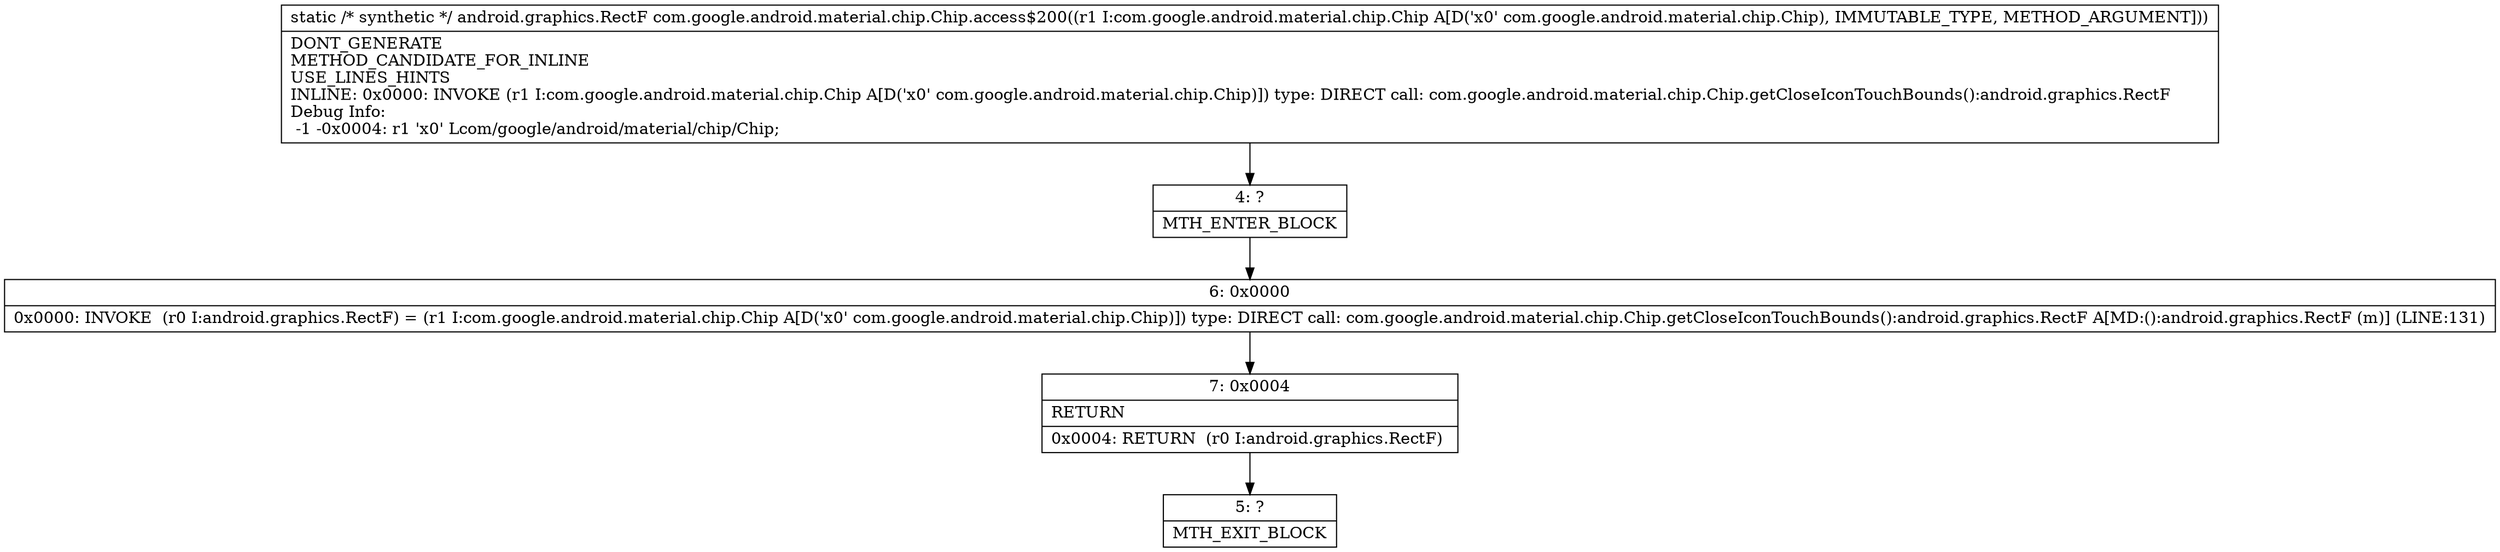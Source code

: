 digraph "CFG forcom.google.android.material.chip.Chip.access$200(Lcom\/google\/android\/material\/chip\/Chip;)Landroid\/graphics\/RectF;" {
Node_4 [shape=record,label="{4\:\ ?|MTH_ENTER_BLOCK\l}"];
Node_6 [shape=record,label="{6\:\ 0x0000|0x0000: INVOKE  (r0 I:android.graphics.RectF) = (r1 I:com.google.android.material.chip.Chip A[D('x0' com.google.android.material.chip.Chip)]) type: DIRECT call: com.google.android.material.chip.Chip.getCloseIconTouchBounds():android.graphics.RectF A[MD:():android.graphics.RectF (m)] (LINE:131)\l}"];
Node_7 [shape=record,label="{7\:\ 0x0004|RETURN\l|0x0004: RETURN  (r0 I:android.graphics.RectF) \l}"];
Node_5 [shape=record,label="{5\:\ ?|MTH_EXIT_BLOCK\l}"];
MethodNode[shape=record,label="{static \/* synthetic *\/ android.graphics.RectF com.google.android.material.chip.Chip.access$200((r1 I:com.google.android.material.chip.Chip A[D('x0' com.google.android.material.chip.Chip), IMMUTABLE_TYPE, METHOD_ARGUMENT]))  | DONT_GENERATE\lMETHOD_CANDIDATE_FOR_INLINE\lUSE_LINES_HINTS\lINLINE: 0x0000: INVOKE  (r1 I:com.google.android.material.chip.Chip A[D('x0' com.google.android.material.chip.Chip)]) type: DIRECT call: com.google.android.material.chip.Chip.getCloseIconTouchBounds():android.graphics.RectF\lDebug Info:\l  \-1 \-0x0004: r1 'x0' Lcom\/google\/android\/material\/chip\/Chip;\l}"];
MethodNode -> Node_4;Node_4 -> Node_6;
Node_6 -> Node_7;
Node_7 -> Node_5;
}

